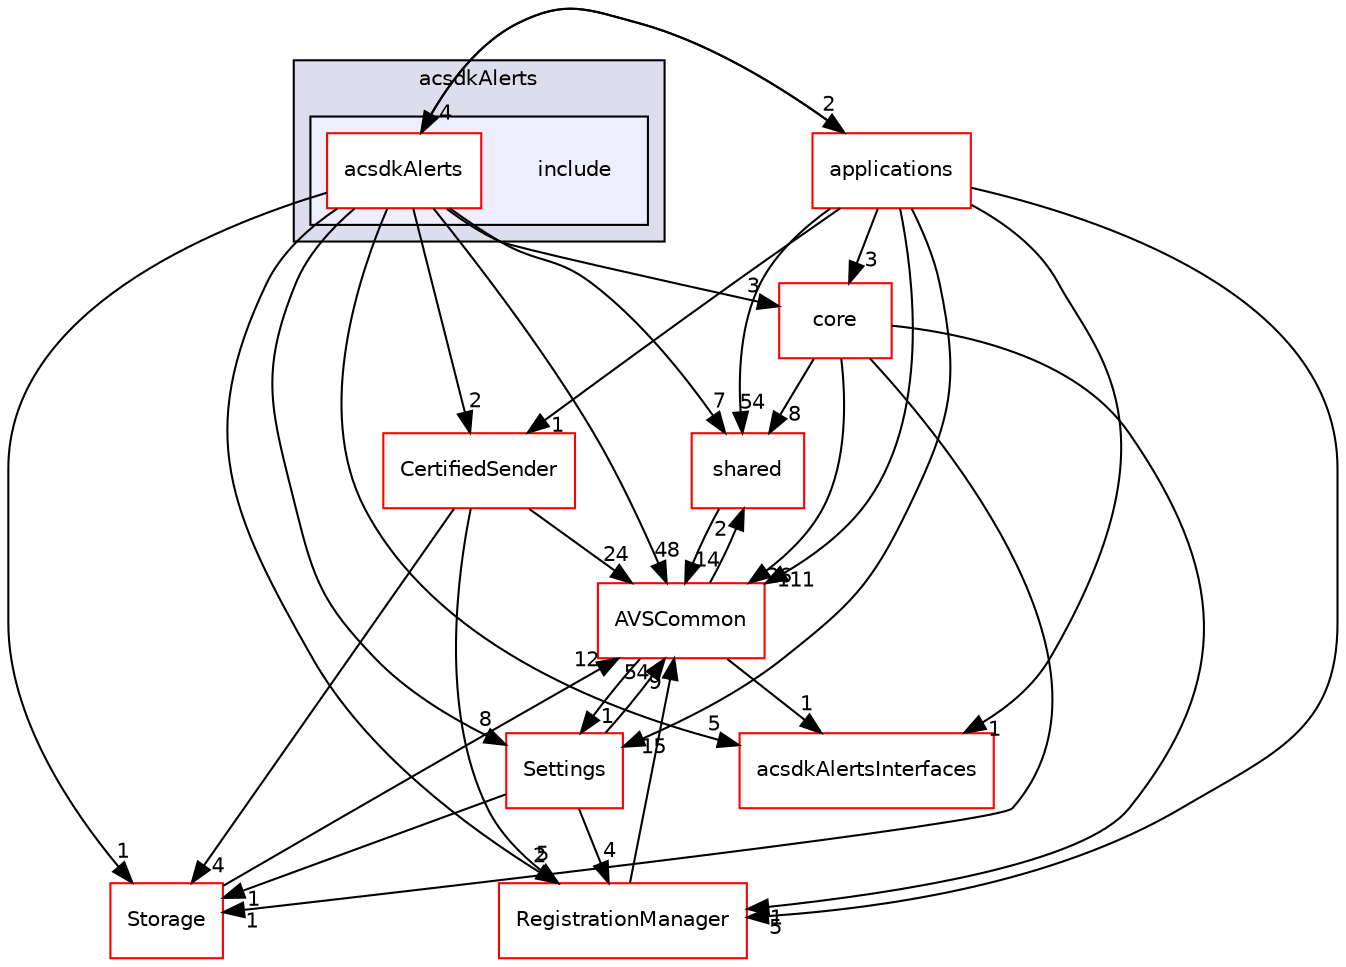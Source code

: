 digraph "/workplace/avs-device-sdk/capabilities/Alerts/acsdkAlerts/include" {
  compound=true
  node [ fontsize="10", fontname="Helvetica"];
  edge [ labelfontsize="10", labelfontname="Helvetica"];
  subgraph clusterdir_705967d9221232f6c8251613ef4000f2 {
    graph [ bgcolor="#ddddee", pencolor="black", label="acsdkAlerts" fontname="Helvetica", fontsize="10", URL="dir_705967d9221232f6c8251613ef4000f2.html"]
  subgraph clusterdir_b1dfbf978be24d96bb3d3044801c647a {
    graph [ bgcolor="#eeeeff", pencolor="black", label="" URL="dir_b1dfbf978be24d96bb3d3044801c647a.html"];
    dir_b1dfbf978be24d96bb3d3044801c647a [shape=plaintext label="include"];
    dir_9c8dbcc65ad6b311184f354b98b30a84 [shape=box label="acsdkAlerts" color="red" fillcolor="white" style="filled" URL="dir_9c8dbcc65ad6b311184f354b98b30a84.html"];
  }
  }
  dir_9982052f7ce695d12571567315b2fafa [shape=box label="shared" fillcolor="white" style="filled" color="red" URL="dir_9982052f7ce695d12571567315b2fafa.html"];
  dir_a6e4fee11f07c3b70486e88fe92cbbdc [shape=box label="applications" fillcolor="white" style="filled" color="red" URL="dir_a6e4fee11f07c3b70486e88fe92cbbdc.html"];
  dir_d30ce3e61bf7ed46c94a0fee0c612be8 [shape=box label="acsdkAlertsInterfaces" fillcolor="white" style="filled" color="red" URL="dir_d30ce3e61bf7ed46c94a0fee0c612be8.html"];
  dir_cf27311ab9f4263eef70b28364b95692 [shape=box label="CertifiedSender" fillcolor="white" style="filled" color="red" URL="dir_cf27311ab9f4263eef70b28364b95692.html"];
  dir_d29c5f5a2915d6c5388c9daae4f109c7 [shape=box label="Storage" fillcolor="white" style="filled" color="red" URL="dir_d29c5f5a2915d6c5388c9daae4f109c7.html"];
  dir_8ae0dd75af039a94f4269584fb8eef13 [shape=box label="Settings" fillcolor="white" style="filled" color="red" URL="dir_8ae0dd75af039a94f4269584fb8eef13.html"];
  dir_13e65effb2bde530b17b3d5eefcd0266 [shape=box label="AVSCommon" fillcolor="white" style="filled" color="red" URL="dir_13e65effb2bde530b17b3d5eefcd0266.html"];
  dir_b14333b5607b47fe7356eaa790107bd3 [shape=box label="RegistrationManager" fillcolor="white" style="filled" color="red" URL="dir_b14333b5607b47fe7356eaa790107bd3.html"];
  dir_4270bfced15e0e73154b13468c7c9ad9 [shape=box label="core" fillcolor="white" style="filled" color="red" URL="dir_4270bfced15e0e73154b13468c7c9ad9.html"];
  dir_9982052f7ce695d12571567315b2fafa->dir_13e65effb2bde530b17b3d5eefcd0266 [headlabel="14", labeldistance=1.5 headhref="dir_000549_000017.html"];
  dir_a6e4fee11f07c3b70486e88fe92cbbdc->dir_9982052f7ce695d12571567315b2fafa [headlabel="54", labeldistance=1.5 headhref="dir_000028_000549.html"];
  dir_a6e4fee11f07c3b70486e88fe92cbbdc->dir_d30ce3e61bf7ed46c94a0fee0c612be8 [headlabel="1", labeldistance=1.5 headhref="dir_000028_000251.html"];
  dir_a6e4fee11f07c3b70486e88fe92cbbdc->dir_cf27311ab9f4263eef70b28364b95692 [headlabel="1", labeldistance=1.5 headhref="dir_000028_000415.html"];
  dir_a6e4fee11f07c3b70486e88fe92cbbdc->dir_8ae0dd75af039a94f4269584fb8eef13 [headlabel="15", labeldistance=1.5 headhref="dir_000028_000539.html"];
  dir_a6e4fee11f07c3b70486e88fe92cbbdc->dir_13e65effb2bde530b17b3d5eefcd0266 [headlabel="111", labeldistance=1.5 headhref="dir_000028_000017.html"];
  dir_a6e4fee11f07c3b70486e88fe92cbbdc->dir_b14333b5607b47fe7356eaa790107bd3 [headlabel="5", labeldistance=1.5 headhref="dir_000028_000524.html"];
  dir_a6e4fee11f07c3b70486e88fe92cbbdc->dir_4270bfced15e0e73154b13468c7c9ad9 [headlabel="3", labeldistance=1.5 headhref="dir_000028_000426.html"];
  dir_a6e4fee11f07c3b70486e88fe92cbbdc->dir_9c8dbcc65ad6b311184f354b98b30a84 [headlabel="4", labeldistance=1.5 headhref="dir_000028_000205.html"];
  dir_cf27311ab9f4263eef70b28364b95692->dir_d29c5f5a2915d6c5388c9daae4f109c7 [headlabel="4", labeldistance=1.5 headhref="dir_000415_000594.html"];
  dir_cf27311ab9f4263eef70b28364b95692->dir_13e65effb2bde530b17b3d5eefcd0266 [headlabel="24", labeldistance=1.5 headhref="dir_000415_000017.html"];
  dir_cf27311ab9f4263eef70b28364b95692->dir_b14333b5607b47fe7356eaa790107bd3 [headlabel="5", labeldistance=1.5 headhref="dir_000415_000524.html"];
  dir_d29c5f5a2915d6c5388c9daae4f109c7->dir_13e65effb2bde530b17b3d5eefcd0266 [headlabel="12", labeldistance=1.5 headhref="dir_000594_000017.html"];
  dir_8ae0dd75af039a94f4269584fb8eef13->dir_d29c5f5a2915d6c5388c9daae4f109c7 [headlabel="1", labeldistance=1.5 headhref="dir_000539_000594.html"];
  dir_8ae0dd75af039a94f4269584fb8eef13->dir_13e65effb2bde530b17b3d5eefcd0266 [headlabel="54", labeldistance=1.5 headhref="dir_000539_000017.html"];
  dir_8ae0dd75af039a94f4269584fb8eef13->dir_b14333b5607b47fe7356eaa790107bd3 [headlabel="4", labeldistance=1.5 headhref="dir_000539_000524.html"];
  dir_13e65effb2bde530b17b3d5eefcd0266->dir_9982052f7ce695d12571567315b2fafa [headlabel="2", labeldistance=1.5 headhref="dir_000017_000549.html"];
  dir_13e65effb2bde530b17b3d5eefcd0266->dir_d30ce3e61bf7ed46c94a0fee0c612be8 [headlabel="1", labeldistance=1.5 headhref="dir_000017_000251.html"];
  dir_13e65effb2bde530b17b3d5eefcd0266->dir_8ae0dd75af039a94f4269584fb8eef13 [headlabel="1", labeldistance=1.5 headhref="dir_000017_000539.html"];
  dir_b14333b5607b47fe7356eaa790107bd3->dir_13e65effb2bde530b17b3d5eefcd0266 [headlabel="9", labeldistance=1.5 headhref="dir_000524_000017.html"];
  dir_4270bfced15e0e73154b13468c7c9ad9->dir_9982052f7ce695d12571567315b2fafa [headlabel="8", labeldistance=1.5 headhref="dir_000426_000549.html"];
  dir_4270bfced15e0e73154b13468c7c9ad9->dir_d29c5f5a2915d6c5388c9daae4f109c7 [headlabel="1", labeldistance=1.5 headhref="dir_000426_000594.html"];
  dir_4270bfced15e0e73154b13468c7c9ad9->dir_13e65effb2bde530b17b3d5eefcd0266 [headlabel="26", labeldistance=1.5 headhref="dir_000426_000017.html"];
  dir_4270bfced15e0e73154b13468c7c9ad9->dir_b14333b5607b47fe7356eaa790107bd3 [headlabel="1", labeldistance=1.5 headhref="dir_000426_000524.html"];
  dir_9c8dbcc65ad6b311184f354b98b30a84->dir_9982052f7ce695d12571567315b2fafa [headlabel="7", labeldistance=1.5 headhref="dir_000205_000549.html"];
  dir_9c8dbcc65ad6b311184f354b98b30a84->dir_a6e4fee11f07c3b70486e88fe92cbbdc [headlabel="2", labeldistance=1.5 headhref="dir_000205_000028.html"];
  dir_9c8dbcc65ad6b311184f354b98b30a84->dir_d30ce3e61bf7ed46c94a0fee0c612be8 [headlabel="5", labeldistance=1.5 headhref="dir_000205_000251.html"];
  dir_9c8dbcc65ad6b311184f354b98b30a84->dir_cf27311ab9f4263eef70b28364b95692 [headlabel="2", labeldistance=1.5 headhref="dir_000205_000415.html"];
  dir_9c8dbcc65ad6b311184f354b98b30a84->dir_d29c5f5a2915d6c5388c9daae4f109c7 [headlabel="1", labeldistance=1.5 headhref="dir_000205_000594.html"];
  dir_9c8dbcc65ad6b311184f354b98b30a84->dir_8ae0dd75af039a94f4269584fb8eef13 [headlabel="8", labeldistance=1.5 headhref="dir_000205_000539.html"];
  dir_9c8dbcc65ad6b311184f354b98b30a84->dir_13e65effb2bde530b17b3d5eefcd0266 [headlabel="48", labeldistance=1.5 headhref="dir_000205_000017.html"];
  dir_9c8dbcc65ad6b311184f354b98b30a84->dir_b14333b5607b47fe7356eaa790107bd3 [headlabel="2", labeldistance=1.5 headhref="dir_000205_000524.html"];
  dir_9c8dbcc65ad6b311184f354b98b30a84->dir_4270bfced15e0e73154b13468c7c9ad9 [headlabel="3", labeldistance=1.5 headhref="dir_000205_000426.html"];
}
